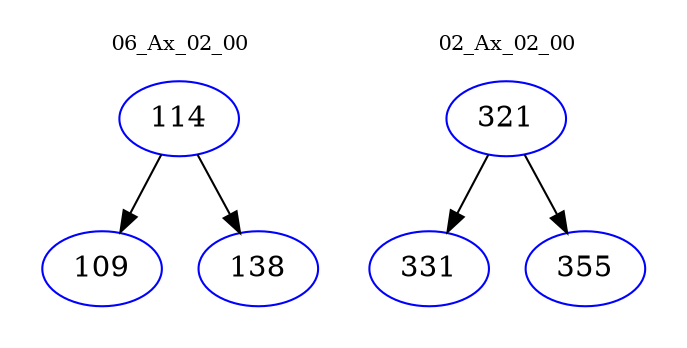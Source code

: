 digraph{
subgraph cluster_0 {
color = white
label = "06_Ax_02_00";
fontsize=10;
T0_114 [label="114", color="blue"]
T0_114 -> T0_109 [color="black"]
T0_109 [label="109", color="blue"]
T0_114 -> T0_138 [color="black"]
T0_138 [label="138", color="blue"]
}
subgraph cluster_1 {
color = white
label = "02_Ax_02_00";
fontsize=10;
T1_321 [label="321", color="blue"]
T1_321 -> T1_331 [color="black"]
T1_331 [label="331", color="blue"]
T1_321 -> T1_355 [color="black"]
T1_355 [label="355", color="blue"]
}
}
